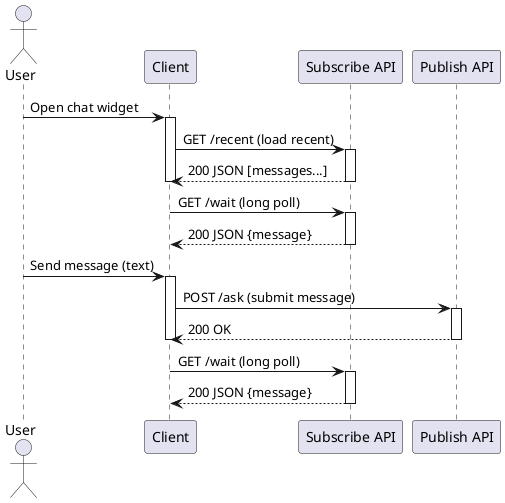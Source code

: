 @startuml
actor "User" as User
participant "Client" as Client
participant "Subscribe API" as Subscribe
participant "Publish API" as Publish

' Initial load
User -> Client: Open chat widget
activate Client
Client -> Subscribe: GET /recent (load recent)
activate Subscribe
Subscribe --> Client: 200 JSON [messages...]
deactivate Subscribe
deactivate Client

' Receive (long-poll)
Client -> Subscribe: GET /wait (long poll)
activate Subscribe
Subscribe --> Client: 200 JSON {message}
deactivate Subscribe

' Send
User -> Client: Send message (text)
activate Client
Client -> Publish: POST /ask (submit message)
activate Publish
Publish --> Client: 200 OK
deactivate Publish
deactivate Client

' Receive echo of sent message
Client -> Subscribe: GET /wait (long poll)
activate Subscribe
Subscribe --> Client: 200 JSON {message}
deactivate Subscribe
@enduml
